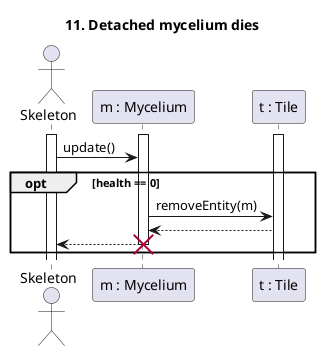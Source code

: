 @startuml 11. Detached mycelium dies

title 11. Detached mycelium dies

actor "Skeleton" as S
participant "m : Mycelium" as T
participant "t : Tile" as Tl

activate T
activate S
activate Tl

S -> T : update()
opt health == 0
    T -> Tl : removeEntity(m)
    Tl --> T
    T --> S

destroy T

end


@enduml